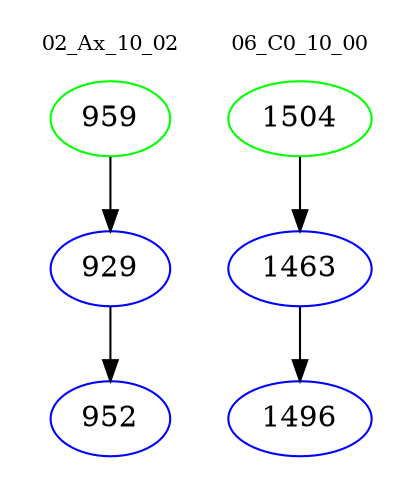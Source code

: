 digraph{
subgraph cluster_0 {
color = white
label = "02_Ax_10_02";
fontsize=10;
T0_959 [label="959", color="green"]
T0_959 -> T0_929 [color="black"]
T0_929 [label="929", color="blue"]
T0_929 -> T0_952 [color="black"]
T0_952 [label="952", color="blue"]
}
subgraph cluster_1 {
color = white
label = "06_C0_10_00";
fontsize=10;
T1_1504 [label="1504", color="green"]
T1_1504 -> T1_1463 [color="black"]
T1_1463 [label="1463", color="blue"]
T1_1463 -> T1_1496 [color="black"]
T1_1496 [label="1496", color="blue"]
}
}
